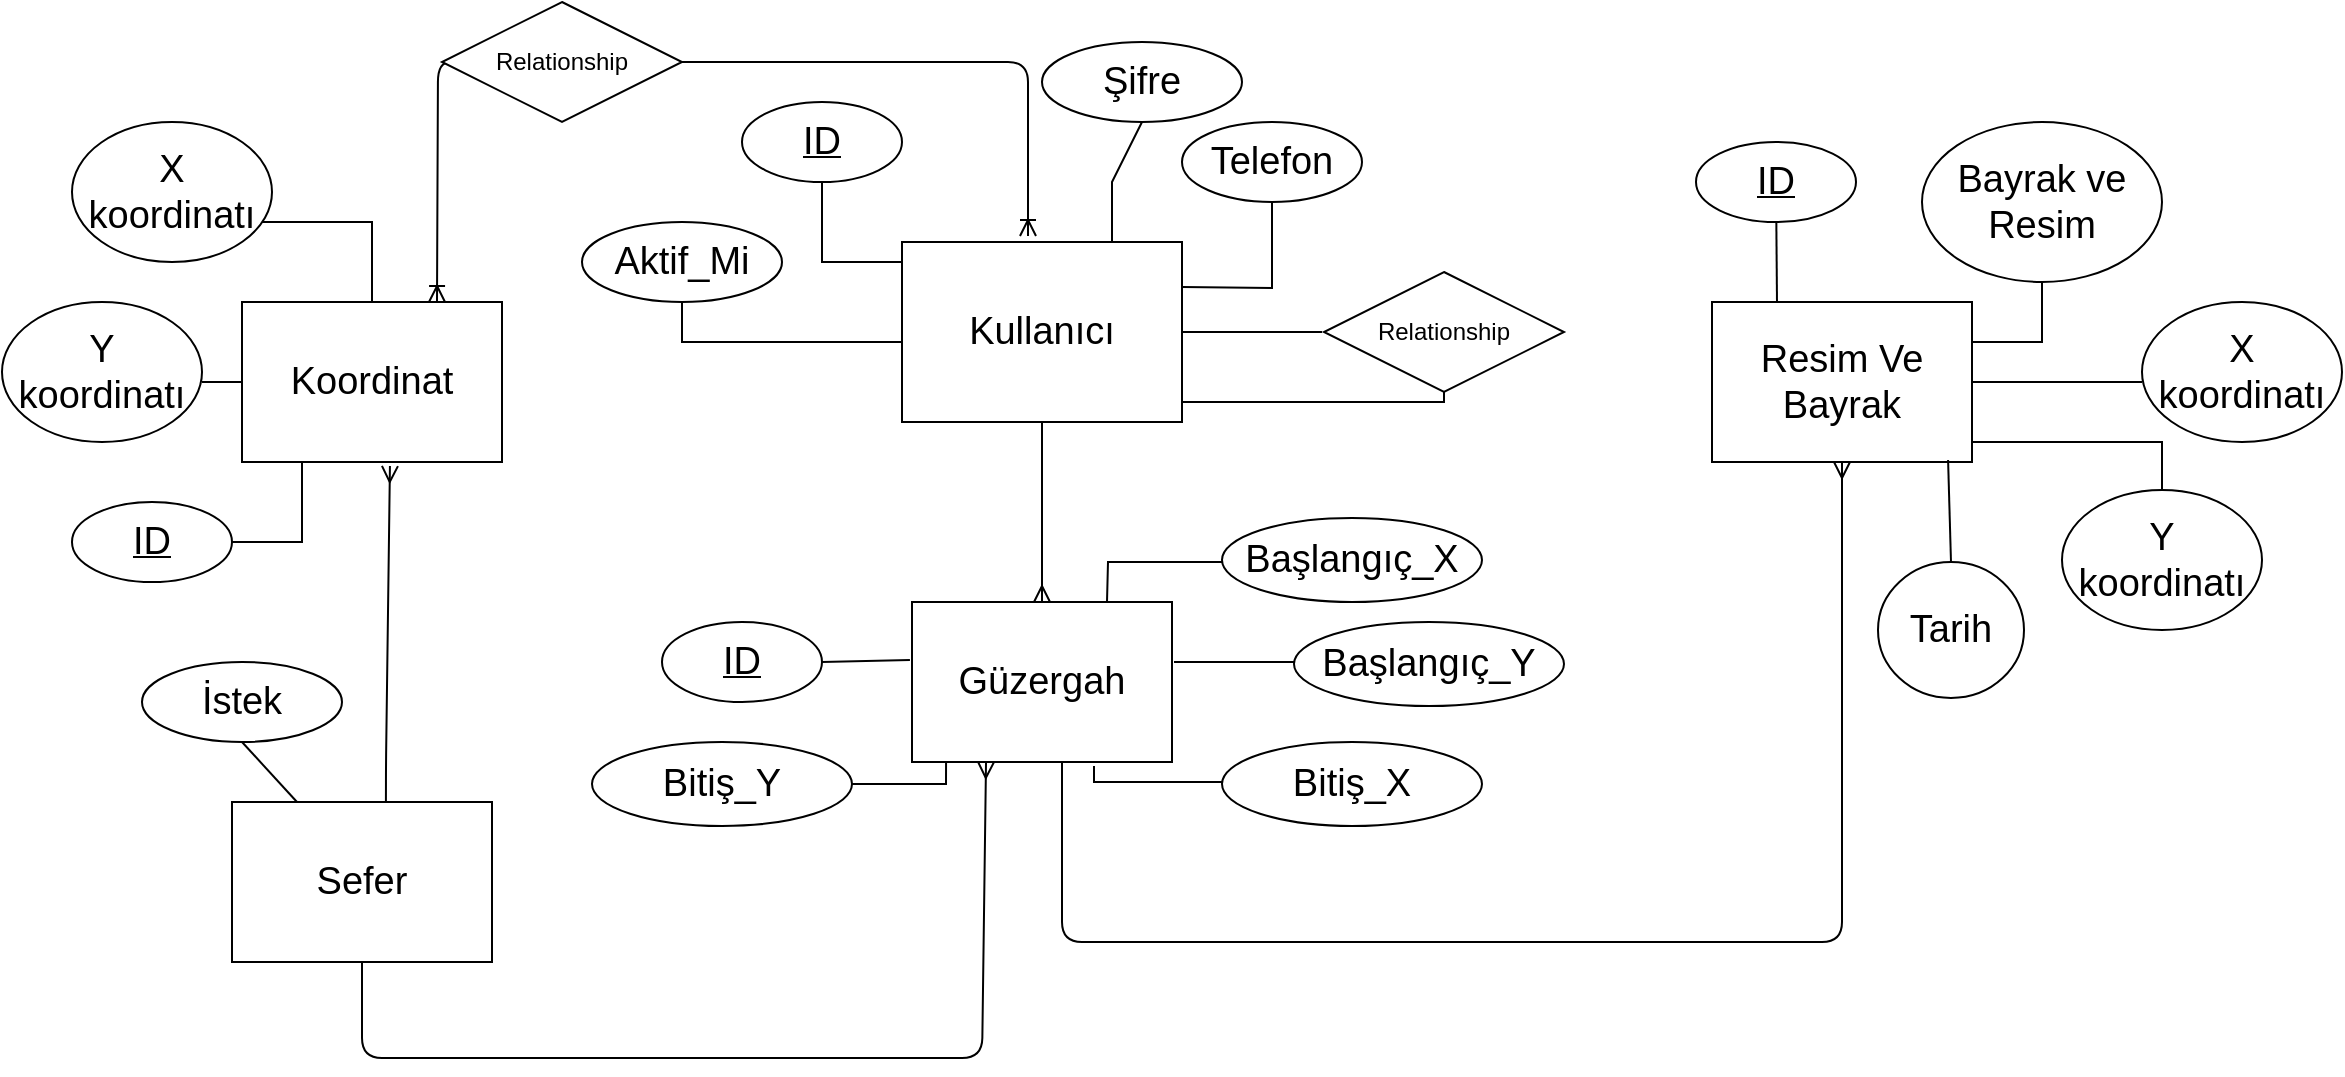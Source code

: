 <mxfile version="12.4.9" type="device"><diagram id="vmQoaUp_lQoqovRbZP3T" name="Page-1"><mxGraphModel dx="1695" dy="433" grid="1" gridSize="10" guides="1" tooltips="1" connect="1" arrows="1" fold="1" page="1" pageScale="1" pageWidth="827" pageHeight="1169" math="0" shadow="0"><root><mxCell id="0"/><mxCell id="1" parent="0"/><mxCell id="O7FWCbFMPDrmTJSwGURi-2" value="&lt;p style=&quot;line-height: 120%; font-size: 19px;&quot;&gt;&lt;font style=&quot;font-size: 19px&quot;&gt;Kullanıcı&lt;/font&gt;&lt;/p&gt;" style="rounded=0;whiteSpace=wrap;html=1;fontSize=19;" parent="1" vertex="1"><mxGeometry x="380" y="170" width="140" height="90" as="geometry"/></mxCell><mxCell id="O7FWCbFMPDrmTJSwGURi-8" value="Güzergah" style="rounded=0;whiteSpace=wrap;html=1;fontSize=19;" parent="1" vertex="1"><mxGeometry x="385" y="350" width="130" height="80" as="geometry"/></mxCell><mxCell id="O7FWCbFMPDrmTJSwGURi-12" value="Koordinat" style="rounded=0;whiteSpace=wrap;html=1;fontSize=19;" parent="1" vertex="1"><mxGeometry x="50" y="200" width="130" height="80" as="geometry"/></mxCell><mxCell id="O7FWCbFMPDrmTJSwGURi-13" value="Resim Ve Bayrak" style="rounded=0;whiteSpace=wrap;html=1;fontSize=19;" parent="1" vertex="1"><mxGeometry x="785" y="200" width="130" height="80" as="geometry"/></mxCell><mxCell id="O7FWCbFMPDrmTJSwGURi-16" value="ID" style="ellipse;whiteSpace=wrap;html=1;align=center;fontStyle=4;fontSize=19;" parent="1" vertex="1"><mxGeometry x="300" y="100" width="80" height="40" as="geometry"/></mxCell><mxCell id="O7FWCbFMPDrmTJSwGURi-18" value="" style="endArrow=none;html=1;rounded=0;fontSize=19;exitX=0.5;exitY=1;exitDx=0;exitDy=0;" parent="1" source="O7FWCbFMPDrmTJSwGURi-16" edge="1"><mxGeometry relative="1" as="geometry"><mxPoint x="220" y="180" as="sourcePoint"/><mxPoint x="380" y="180" as="targetPoint"/><Array as="points"><mxPoint x="340" y="180"/></Array></mxGeometry></mxCell><mxCell id="O7FWCbFMPDrmTJSwGURi-25" value="Telefon" style="ellipse;whiteSpace=wrap;html=1;align=center;fontSize=19;" parent="1" vertex="1"><mxGeometry x="520" y="110" width="90" height="40" as="geometry"/></mxCell><mxCell id="O7FWCbFMPDrmTJSwGURi-26" value="" style="endArrow=none;html=1;rounded=0;fontSize=19;exitX=0.5;exitY=1;exitDx=0;exitDy=0;entryX=1;entryY=0.25;entryDx=0;entryDy=0;" parent="1" source="O7FWCbFMPDrmTJSwGURi-25" target="O7FWCbFMPDrmTJSwGURi-2" edge="1"><mxGeometry relative="1" as="geometry"><mxPoint x="550" y="150" as="sourcePoint"/><mxPoint x="550" y="210" as="targetPoint"/><Array as="points"><mxPoint x="565" y="193"/></Array></mxGeometry></mxCell><mxCell id="O7FWCbFMPDrmTJSwGURi-27" value="Şifre" style="ellipse;whiteSpace=wrap;html=1;align=center;fontSize=19;" parent="1" vertex="1"><mxGeometry x="450" y="70" width="100" height="40" as="geometry"/></mxCell><mxCell id="O7FWCbFMPDrmTJSwGURi-29" value="" style="endArrow=none;html=1;rounded=0;fontSize=19;entryX=0.5;entryY=1;entryDx=0;entryDy=0;exitX=0.75;exitY=0;exitDx=0;exitDy=0;" parent="1" source="O7FWCbFMPDrmTJSwGURi-2" target="O7FWCbFMPDrmTJSwGURi-27" edge="1"><mxGeometry relative="1" as="geometry"><mxPoint x="520" y="214.5" as="sourcePoint"/><mxPoint x="680" y="214.5" as="targetPoint"/><Array as="points"><mxPoint x="485" y="140"/></Array></mxGeometry></mxCell><mxCell id="O7FWCbFMPDrmTJSwGURi-30" value="Aktif_Mi" style="ellipse;whiteSpace=wrap;html=1;align=center;fontSize=19;" parent="1" vertex="1"><mxGeometry x="220" y="160" width="100" height="40" as="geometry"/></mxCell><mxCell id="O7FWCbFMPDrmTJSwGURi-31" value="" style="endArrow=none;html=1;rounded=0;fontSize=19;exitX=0.5;exitY=1;exitDx=0;exitDy=0;" parent="1" source="O7FWCbFMPDrmTJSwGURi-30" edge="1"><mxGeometry relative="1" as="geometry"><mxPoint x="220" y="220" as="sourcePoint"/><mxPoint x="380" y="220" as="targetPoint"/><Array as="points"><mxPoint x="270" y="220"/></Array></mxGeometry></mxCell><mxCell id="O7FWCbFMPDrmTJSwGURi-32" value="İstek" style="ellipse;whiteSpace=wrap;html=1;align=center;fontSize=19;" parent="1" vertex="1"><mxGeometry y="380" width="100" height="40" as="geometry"/></mxCell><mxCell id="O7FWCbFMPDrmTJSwGURi-36" value="" style="fontSize=12;html=1;endArrow=ERmany;exitX=0.5;exitY=1;exitDx=0;exitDy=0;" parent="1" source="O7FWCbFMPDrmTJSwGURi-2" edge="1"><mxGeometry width="100" height="100" relative="1" as="geometry"><mxPoint x="450" y="350" as="sourcePoint"/><mxPoint x="450" y="350" as="targetPoint"/></mxGeometry></mxCell><mxCell id="O7FWCbFMPDrmTJSwGURi-39" value="Başlangıç_X" style="ellipse;whiteSpace=wrap;html=1;align=center;fontSize=19;" parent="1" vertex="1"><mxGeometry x="540" y="308" width="130" height="42" as="geometry"/></mxCell><mxCell id="O7FWCbFMPDrmTJSwGURi-40" value="ID" style="ellipse;whiteSpace=wrap;html=1;align=center;fontStyle=4;fontSize=19;" parent="1" vertex="1"><mxGeometry x="260" y="360" width="80" height="40" as="geometry"/></mxCell><mxCell id="O7FWCbFMPDrmTJSwGURi-42" value="Başlangıç_Y" style="ellipse;whiteSpace=wrap;html=1;align=center;fontSize=19;" parent="1" vertex="1"><mxGeometry x="576" y="360" width="135" height="42" as="geometry"/></mxCell><mxCell id="O7FWCbFMPDrmTJSwGURi-43" value="" style="endArrow=none;html=1;rounded=0;fontSize=19;exitX=0.75;exitY=0;exitDx=0;exitDy=0;" parent="1" source="O7FWCbFMPDrmTJSwGURi-8" edge="1"><mxGeometry relative="1" as="geometry"><mxPoint x="540" y="290" as="sourcePoint"/><mxPoint x="540" y="330" as="targetPoint"/><Array as="points"><mxPoint x="483" y="330"/></Array></mxGeometry></mxCell><mxCell id="O7FWCbFMPDrmTJSwGURi-44" value="" style="endArrow=none;html=1;rounded=0;fontSize=19;" parent="1" edge="1"><mxGeometry relative="1" as="geometry"><mxPoint x="516" y="380" as="sourcePoint"/><mxPoint x="576" y="380" as="targetPoint"/></mxGeometry></mxCell><mxCell id="O7FWCbFMPDrmTJSwGURi-52" value="Bitiş_X" style="ellipse;whiteSpace=wrap;html=1;align=center;fontSize=19;" parent="1" vertex="1"><mxGeometry x="540" y="420" width="130" height="42" as="geometry"/></mxCell><mxCell id="O7FWCbFMPDrmTJSwGURi-53" value="Bitiş_Y" style="ellipse;whiteSpace=wrap;html=1;align=center;fontSize=19;" parent="1" vertex="1"><mxGeometry x="225" y="420" width="130" height="42" as="geometry"/></mxCell><mxCell id="O7FWCbFMPDrmTJSwGURi-54" value="" style="endArrow=none;html=1;rounded=0;fontSize=19;exitX=0.7;exitY=1.025;exitDx=0;exitDy=0;exitPerimeter=0;" parent="1" source="O7FWCbFMPDrmTJSwGURi-8" edge="1"><mxGeometry relative="1" as="geometry"><mxPoint x="500" y="450" as="sourcePoint"/><mxPoint x="540" y="440" as="targetPoint"/><Array as="points"><mxPoint x="476" y="440"/></Array></mxGeometry></mxCell><mxCell id="O7FWCbFMPDrmTJSwGURi-55" value="" style="endArrow=none;html=1;rounded=0;fontSize=19;exitX=0.131;exitY=1;exitDx=0;exitDy=0;exitPerimeter=0;" parent="1" source="O7FWCbFMPDrmTJSwGURi-8" target="O7FWCbFMPDrmTJSwGURi-53" edge="1"><mxGeometry relative="1" as="geometry"><mxPoint x="360" y="440" as="sourcePoint"/><mxPoint x="330" y="530" as="targetPoint"/><Array as="points"><mxPoint x="402" y="441"/></Array></mxGeometry></mxCell><mxCell id="O7FWCbFMPDrmTJSwGURi-56" value="" style="endArrow=none;html=1;rounded=0;fontSize=19;entryX=-0.008;entryY=0.363;entryDx=0;entryDy=0;entryPerimeter=0;exitX=1;exitY=0.5;exitDx=0;exitDy=0;" parent="1" source="O7FWCbFMPDrmTJSwGURi-40" target="O7FWCbFMPDrmTJSwGURi-8" edge="1"><mxGeometry relative="1" as="geometry"><mxPoint x="340" y="380" as="sourcePoint"/><mxPoint x="380" y="380" as="targetPoint"/></mxGeometry></mxCell><mxCell id="O7FWCbFMPDrmTJSwGURi-58" value="X koordinatı" style="ellipse;whiteSpace=wrap;html=1;align=center;fontSize=19;" parent="1" vertex="1"><mxGeometry x="-35" y="110" width="100" height="70" as="geometry"/></mxCell><mxCell id="O7FWCbFMPDrmTJSwGURi-59" value="Y koordinatı" style="ellipse;whiteSpace=wrap;html=1;align=center;fontSize=19;" parent="1" vertex="1"><mxGeometry x="-70" y="200" width="100" height="70" as="geometry"/></mxCell><mxCell id="O7FWCbFMPDrmTJSwGURi-60" value="ID" style="ellipse;whiteSpace=wrap;html=1;align=center;fontStyle=4;fontSize=19;" parent="1" vertex="1"><mxGeometry x="-35" y="300" width="80" height="40" as="geometry"/></mxCell><mxCell id="O7FWCbFMPDrmTJSwGURi-61" value="" style="endArrow=none;html=1;rounded=0;fontSize=19;entryX=0.5;entryY=0;entryDx=0;entryDy=0;" parent="1" target="O7FWCbFMPDrmTJSwGURi-12" edge="1"><mxGeometry relative="1" as="geometry"><mxPoint x="60" y="160" as="sourcePoint"/><mxPoint x="220" y="160" as="targetPoint"/><Array as="points"><mxPoint x="115" y="160"/></Array></mxGeometry></mxCell><mxCell id="O7FWCbFMPDrmTJSwGURi-62" value="" style="endArrow=none;html=1;rounded=0;fontSize=19;entryX=0;entryY=0.5;entryDx=0;entryDy=0;" parent="1" target="O7FWCbFMPDrmTJSwGURi-12" edge="1"><mxGeometry relative="1" as="geometry"><mxPoint x="30" y="240" as="sourcePoint"/><mxPoint x="190" y="240" as="targetPoint"/></mxGeometry></mxCell><mxCell id="O7FWCbFMPDrmTJSwGURi-63" value="" style="endArrow=none;html=1;rounded=0;fontSize=19;exitX=1;exitY=0.5;exitDx=0;exitDy=0;" parent="1" source="O7FWCbFMPDrmTJSwGURi-60" edge="1"><mxGeometry relative="1" as="geometry"><mxPoint x="-80" y="280" as="sourcePoint"/><mxPoint x="80" y="280" as="targetPoint"/><Array as="points"><mxPoint x="70" y="320"/><mxPoint x="80" y="320"/></Array></mxGeometry></mxCell><mxCell id="O7FWCbFMPDrmTJSwGURi-64" value="" style="fontSize=12;html=1;endArrow=ERmany;exitX=0.592;exitY=0;exitDx=0;exitDy=0;entryX=0.569;entryY=1.025;entryDx=0;entryDy=0;exitPerimeter=0;entryPerimeter=0;" parent="1" target="O7FWCbFMPDrmTJSwGURi-12" edge="1" source="jJ8aIrWiLdwT11MJ_2O5-9"><mxGeometry width="100" height="100" relative="1" as="geometry"><mxPoint x="420" y="430" as="sourcePoint"/><mxPoint x="120" y="520" as="targetPoint"/><Array as="points"><mxPoint x="122" y="430"/></Array></mxGeometry></mxCell><mxCell id="O7FWCbFMPDrmTJSwGURi-65" value="" style="fontSize=12;html=1;endArrow=ERmany;exitX=0.5;exitY=1;exitDx=0;exitDy=0;entryX=0.5;entryY=1;entryDx=0;entryDy=0;" parent="1" target="O7FWCbFMPDrmTJSwGURi-13" edge="1"><mxGeometry width="100" height="100" relative="1" as="geometry"><mxPoint x="460" y="430" as="sourcePoint"/><mxPoint x="155" y="280" as="targetPoint"/><Array as="points"><mxPoint x="460" y="520"/><mxPoint x="850" y="520"/></Array></mxGeometry></mxCell><mxCell id="O7FWCbFMPDrmTJSwGURi-67" value="ID" style="ellipse;whiteSpace=wrap;html=1;align=center;fontStyle=4;fontSize=19;" parent="1" vertex="1"><mxGeometry x="777" y="120" width="80" height="40" as="geometry"/></mxCell><mxCell id="O7FWCbFMPDrmTJSwGURi-68" value="" style="endArrow=none;html=1;rounded=0;fontSize=19;entryX=0.25;entryY=0;entryDx=0;entryDy=0;" parent="1" source="O7FWCbFMPDrmTJSwGURi-67" target="O7FWCbFMPDrmTJSwGURi-13" edge="1"><mxGeometry relative="1" as="geometry"><mxPoint x="820" y="160" as="sourcePoint"/><mxPoint x="980" y="160" as="targetPoint"/></mxGeometry></mxCell><mxCell id="O7FWCbFMPDrmTJSwGURi-70" value="Bayrak ve Resim" style="ellipse;whiteSpace=wrap;html=1;align=center;fontSize=19;" parent="1" vertex="1"><mxGeometry x="890" y="110" width="120" height="80" as="geometry"/></mxCell><mxCell id="O7FWCbFMPDrmTJSwGURi-72" value="" style="endArrow=none;html=1;rounded=0;fontSize=19;entryX=0.5;entryY=1;entryDx=0;entryDy=0;exitX=1;exitY=0.25;exitDx=0;exitDy=0;" parent="1" source="O7FWCbFMPDrmTJSwGURi-13" target="O7FWCbFMPDrmTJSwGURi-70" edge="1"><mxGeometry relative="1" as="geometry"><mxPoint x="920" y="210" as="sourcePoint"/><mxPoint x="1070" y="210" as="targetPoint"/><Array as="points"><mxPoint x="950" y="220"/></Array></mxGeometry></mxCell><mxCell id="O7FWCbFMPDrmTJSwGURi-74" value="X koordinatı" style="ellipse;whiteSpace=wrap;html=1;align=center;fontSize=19;" parent="1" vertex="1"><mxGeometry x="1000" y="200" width="100" height="70" as="geometry"/></mxCell><mxCell id="O7FWCbFMPDrmTJSwGURi-75" value="Y koordinatı" style="ellipse;whiteSpace=wrap;html=1;align=center;fontSize=19;" parent="1" vertex="1"><mxGeometry x="960" y="294" width="100" height="70" as="geometry"/></mxCell><mxCell id="O7FWCbFMPDrmTJSwGURi-76" value="Tarih" style="ellipse;whiteSpace=wrap;html=1;align=center;fontSize=19;" parent="1" vertex="1"><mxGeometry x="868" y="330" width="73" height="68" as="geometry"/></mxCell><mxCell id="O7FWCbFMPDrmTJSwGURi-77" value="" style="endArrow=none;html=1;rounded=0;fontSize=19;exitX=1;exitY=0.5;exitDx=0;exitDy=0;" parent="1" source="O7FWCbFMPDrmTJSwGURi-13" edge="1"><mxGeometry relative="1" as="geometry"><mxPoint x="920" y="240" as="sourcePoint"/><mxPoint x="1000" y="240" as="targetPoint"/></mxGeometry></mxCell><mxCell id="O7FWCbFMPDrmTJSwGURi-81" value="" style="endArrow=none;html=1;rounded=0;fontSize=19;exitX=1.015;exitY=0.863;exitDx=0;exitDy=0;entryX=0.5;entryY=0;entryDx=0;entryDy=0;exitPerimeter=0;" parent="1" target="O7FWCbFMPDrmTJSwGURi-75" edge="1"><mxGeometry relative="1" as="geometry"><mxPoint x="915.0" y="270.0" as="sourcePoint"/><mxPoint x="1028.05" y="294.96" as="targetPoint"/><Array as="points"><mxPoint x="1010" y="270"/></Array></mxGeometry></mxCell><mxCell id="O7FWCbFMPDrmTJSwGURi-85" value="" style="endArrow=none;html=1;rounded=0;fontSize=19;exitX=0.908;exitY=0.988;exitDx=0;exitDy=0;exitPerimeter=0;entryX=0.5;entryY=0;entryDx=0;entryDy=0;" parent="1" source="O7FWCbFMPDrmTJSwGURi-13" target="O7FWCbFMPDrmTJSwGURi-76" edge="1"><mxGeometry relative="1" as="geometry"><mxPoint x="940" y="440" as="sourcePoint"/><mxPoint x="940" y="530" as="targetPoint"/></mxGeometry></mxCell><mxCell id="jJ8aIrWiLdwT11MJ_2O5-3" value="" style="fontSize=12;html=1;endArrow=ERoneToMany;startArrow=ERoneToMany;exitX=0.75;exitY=0;exitDx=0;exitDy=0;entryX=0.45;entryY=-0.033;entryDx=0;entryDy=0;entryPerimeter=0;" edge="1" parent="1" source="O7FWCbFMPDrmTJSwGURi-12" target="O7FWCbFMPDrmTJSwGURi-2"><mxGeometry width="100" height="100" relative="1" as="geometry"><mxPoint x="140" y="195" as="sourcePoint"/><mxPoint x="470" y="80" as="targetPoint"/><Array as="points"><mxPoint x="148" y="80"/><mxPoint x="160" y="80"/><mxPoint x="443" y="80"/></Array></mxGeometry></mxCell><mxCell id="jJ8aIrWiLdwT11MJ_2O5-9" value="Sefer" style="rounded=0;whiteSpace=wrap;html=1;fontSize=19;" vertex="1" parent="1"><mxGeometry x="45" y="450" width="130" height="80" as="geometry"/></mxCell><mxCell id="jJ8aIrWiLdwT11MJ_2O5-11" value="Relationship" style="shape=rhombus;perimeter=rhombusPerimeter;whiteSpace=wrap;html=1;align=center;" vertex="1" parent="1"><mxGeometry x="591" y="185" width="120" height="60" as="geometry"/></mxCell><mxCell id="jJ8aIrWiLdwT11MJ_2O5-12" value="" style="endArrow=none;html=1;rounded=0;" edge="1" parent="1" source="O7FWCbFMPDrmTJSwGURi-2"><mxGeometry relative="1" as="geometry"><mxPoint x="520" y="215" as="sourcePoint"/><mxPoint x="590" y="215" as="targetPoint"/></mxGeometry></mxCell><mxCell id="jJ8aIrWiLdwT11MJ_2O5-13" value="" style="endArrow=none;html=1;rounded=0;entryX=0.5;entryY=1;entryDx=0;entryDy=0;" edge="1" parent="1" target="jJ8aIrWiLdwT11MJ_2O5-11"><mxGeometry relative="1" as="geometry"><mxPoint x="520" y="250" as="sourcePoint"/><mxPoint x="680" y="250" as="targetPoint"/><Array as="points"><mxPoint x="651" y="250"/></Array></mxGeometry></mxCell><mxCell id="jJ8aIrWiLdwT11MJ_2O5-14" value="" style="fontSize=12;html=1;endArrow=ERmany;entryX=0.569;entryY=1.025;entryDx=0;entryDy=0;entryPerimeter=0;exitX=0.5;exitY=1;exitDx=0;exitDy=0;" edge="1" parent="1" source="jJ8aIrWiLdwT11MJ_2O5-9"><mxGeometry width="100" height="100" relative="1" as="geometry"><mxPoint x="110" y="580" as="sourcePoint"/><mxPoint x="422.01" y="430" as="targetPoint"/><Array as="points"><mxPoint x="110" y="578"/><mxPoint x="420.04" y="578"/></Array></mxGeometry></mxCell><mxCell id="jJ8aIrWiLdwT11MJ_2O5-15" value="Relationship" style="shape=rhombus;perimeter=rhombusPerimeter;whiteSpace=wrap;html=1;align=center;" vertex="1" parent="1"><mxGeometry x="150" y="50" width="120" height="60" as="geometry"/></mxCell><mxCell id="jJ8aIrWiLdwT11MJ_2O5-16" value="" style="endArrow=none;html=1;rounded=0;fontSize=19;entryX=0.25;entryY=0;entryDx=0;entryDy=0;exitX=0.5;exitY=1;exitDx=0;exitDy=0;" edge="1" parent="1" source="O7FWCbFMPDrmTJSwGURi-32" target="jJ8aIrWiLdwT11MJ_2O5-9"><mxGeometry relative="1" as="geometry"><mxPoint x="170" y="410" as="sourcePoint"/><mxPoint x="142.5" y="450" as="targetPoint"/><Array as="points"/></mxGeometry></mxCell></root></mxGraphModel></diagram></mxfile>